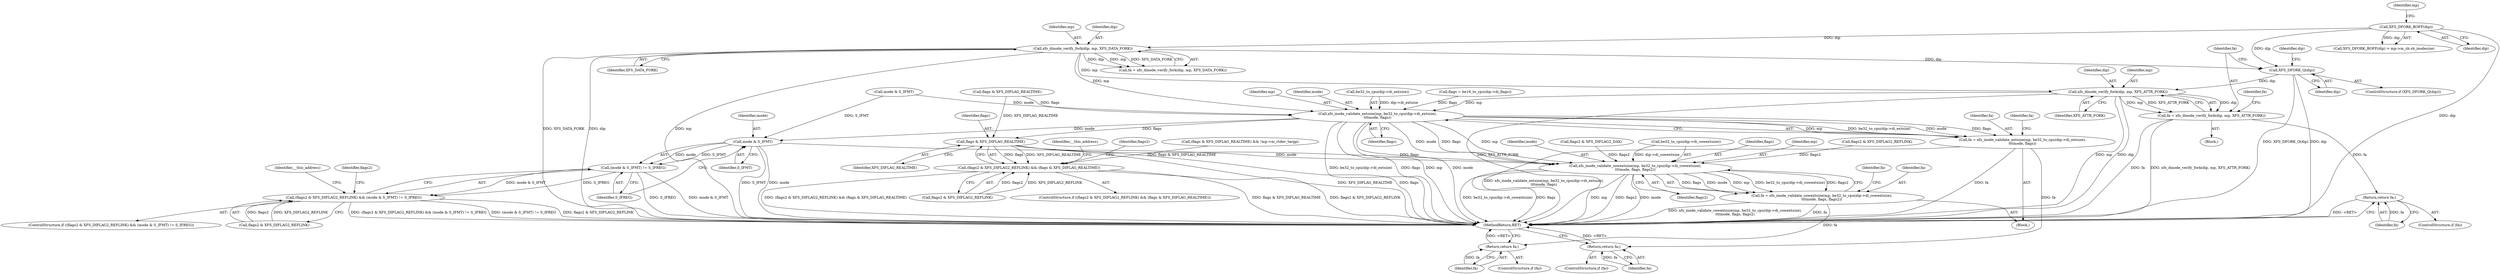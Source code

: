 digraph "0_linux_23fcb3340d033d9f081e21e6c12c2db7eaa541d3@pointer" {
"1000316" [label="(Call,xfs_dinode_verify_fork(dip, mp, XFS_ATTR_FORK))"];
"1000311" [label="(Call,XFS_DFORK_Q(dip))"];
"1000296" [label="(Call,xfs_dinode_verify_fork(dip, mp, XFS_DATA_FORK))"];
"1000245" [label="(Call,XFS_DFORK_BOFF(dip))"];
"1000314" [label="(Call,fa = xfs_dinode_verify_fork(dip, mp, XFS_ATTR_FORK))"];
"1000322" [label="(Return,return fa;)"];
"1000345" [label="(Call,xfs_inode_validate_extsize(mp, be32_to_cpu(dip->di_extsize),\n\t\t\tmode, flags))"];
"1000343" [label="(Call,fa = xfs_inode_validate_extsize(mp, be32_to_cpu(dip->di_extsize),\n\t\t\tmode, flags))"];
"1000355" [label="(Return,return fa;)"];
"1000392" [label="(Call,mode & S_IFMT)"];
"1000391" [label="(Call,(mode & S_IFMT) != S_IFREG)"];
"1000387" [label="(Call,(flags2 & XFS_DIFLAG2_REFLINK) && (mode & S_IFMT) != S_IFREG)"];
"1000420" [label="(Call,xfs_inode_validate_cowextsize(mp, be32_to_cpu(dip->di_cowextsize),\n\t\t\tmode, flags, flags2))"];
"1000418" [label="(Call,fa = xfs_inode_validate_cowextsize(mp, be32_to_cpu(dip->di_cowextsize),\n\t\t\tmode, flags, flags2))"];
"1000431" [label="(Return,return fa;)"];
"1000403" [label="(Call,flags & XFS_DIFLAG_REALTIME)"];
"1000399" [label="(Call,(flags2 & XFS_DIFLAG2_REFLINK) && (flags & XFS_DIFLAG_REALTIME))"];
"1000420" [label="(Call,xfs_inode_validate_cowextsize(mp, be32_to_cpu(dip->di_cowextsize),\n\t\t\tmode, flags, flags2))"];
"1000393" [label="(Identifier,mode)"];
"1000387" [label="(Call,(flags2 & XFS_DIFLAG2_REFLINK) && (mode & S_IFMT) != S_IFREG)"];
"1000317" [label="(Identifier,dip)"];
"1000246" [label="(Identifier,dip)"];
"1000344" [label="(Identifier,fa)"];
"1000418" [label="(Call,fa = xfs_inode_validate_cowextsize(mp, be32_to_cpu(dip->di_cowextsize),\n\t\t\tmode, flags, flags2))"];
"1000430" [label="(Identifier,fa)"];
"1000397" [label="(Identifier,__this_address)"];
"1000354" [label="(Identifier,fa)"];
"1000432" [label="(Identifier,fa)"];
"1000353" [label="(ControlStructure,if (fa))"];
"1000321" [label="(Identifier,fa)"];
"1000392" [label="(Call,mode & S_IFMT)"];
"1000426" [label="(Identifier,mode)"];
"1000435" [label="(MethodReturn,RET)"];
"1000403" [label="(Call,flags & XFS_DIFLAG_REALTIME)"];
"1000399" [label="(Call,(flags2 & XFS_DIFLAG2_REFLINK) && (flags & XFS_DIFLAG_REALTIME))"];
"1000411" [label="(Identifier,flags2)"];
"1000311" [label="(Call,XFS_DFORK_Q(dip))"];
"1000312" [label="(Identifier,dip)"];
"1000404" [label="(Identifier,flags)"];
"1000249" [label="(Identifier,mp)"];
"1000315" [label="(Identifier,fa)"];
"1000405" [label="(Identifier,XFS_DIFLAG_REALTIME)"];
"1000298" [label="(Identifier,mp)"];
"1000320" [label="(ControlStructure,if (fa))"];
"1000394" [label="(Identifier,S_IFMT)"];
"1000318" [label="(Identifier,mp)"];
"1000322" [label="(Return,return fa;)"];
"1000323" [label="(Identifier,fa)"];
"1000343" [label="(Call,fa = xfs_inode_validate_extsize(mp, be32_to_cpu(dip->di_extsize),\n\t\t\tmode, flags))"];
"1000296" [label="(Call,xfs_dinode_verify_fork(dip, mp, XFS_DATA_FORK))"];
"1000419" [label="(Identifier,fa)"];
"1000413" [label="(Call,flags2 & XFS_DIFLAG2_DAX)"];
"1000352" [label="(Identifier,flags)"];
"1000328" [label="(Identifier,dip)"];
"1000355" [label="(Return,return fa;)"];
"1000431" [label="(Return,return fa;)"];
"1000427" [label="(Identifier,flags)"];
"1000422" [label="(Call,be32_to_cpu(dip->di_cowextsize))"];
"1000118" [label="(Block,)"];
"1000313" [label="(Block,)"];
"1000316" [label="(Call,xfs_dinode_verify_fork(dip, mp, XFS_ATTR_FORK))"];
"1000346" [label="(Identifier,mp)"];
"1000351" [label="(Identifier,mode)"];
"1000347" [label="(Call,be32_to_cpu(dip->di_extsize))"];
"1000294" [label="(Call,fa = xfs_dinode_verify_fork(dip, mp, XFS_DATA_FORK))"];
"1000263" [label="(Call,(flags & XFS_DIFLAG_REALTIME) && !mp->m_rtdev_targp)"];
"1000297" [label="(Identifier,dip)"];
"1000386" [label="(ControlStructure,if ((flags2 & XFS_DIFLAG2_REFLINK) && (mode & S_IFMT) != S_IFREG))"];
"1000299" [label="(Identifier,XFS_DATA_FORK)"];
"1000421" [label="(Identifier,mp)"];
"1000407" [label="(Identifier,__this_address)"];
"1000245" [label="(Call,XFS_DFORK_BOFF(dip))"];
"1000356" [label="(Identifier,fa)"];
"1000254" [label="(Call,flags = be16_to_cpu(dip->di_flags))"];
"1000398" [label="(ControlStructure,if ((flags2 & XFS_DIFLAG2_REFLINK) && (flags & XFS_DIFLAG_REALTIME)))"];
"1000429" [label="(ControlStructure,if (fa))"];
"1000395" [label="(Identifier,S_IFREG)"];
"1000391" [label="(Call,(mode & S_IFMT) != S_IFREG)"];
"1000410" [label="(Call,flags2 & XFS_DIFLAG2_REFLINK)"];
"1000345" [label="(Call,xfs_inode_validate_extsize(mp, be32_to_cpu(dip->di_extsize),\n\t\t\tmode, flags))"];
"1000310" [label="(ControlStructure,if (XFS_DFORK_Q(dip)))"];
"1000264" [label="(Call,flags & XFS_DIFLAG_REALTIME)"];
"1000319" [label="(Identifier,XFS_ATTR_FORK)"];
"1000314" [label="(Call,fa = xfs_dinode_verify_fork(dip, mp, XFS_ATTR_FORK))"];
"1000388" [label="(Call,flags2 & XFS_DIFLAG2_REFLINK)"];
"1000428" [label="(Identifier,flags2)"];
"1000400" [label="(Call,flags2 & XFS_DIFLAG2_REFLINK)"];
"1000401" [label="(Identifier,flags2)"];
"1000244" [label="(Call,XFS_DFORK_BOFF(dip) > mp->m_sb.sb_inodesize)"];
"1000274" [label="(Call,mode & S_IFMT)"];
"1000316" -> "1000314"  [label="AST: "];
"1000316" -> "1000319"  [label="CFG: "];
"1000317" -> "1000316"  [label="AST: "];
"1000318" -> "1000316"  [label="AST: "];
"1000319" -> "1000316"  [label="AST: "];
"1000314" -> "1000316"  [label="CFG: "];
"1000316" -> "1000435"  [label="DDG: mp"];
"1000316" -> "1000435"  [label="DDG: XFS_ATTR_FORK"];
"1000316" -> "1000435"  [label="DDG: dip"];
"1000316" -> "1000314"  [label="DDG: dip"];
"1000316" -> "1000314"  [label="DDG: mp"];
"1000316" -> "1000314"  [label="DDG: XFS_ATTR_FORK"];
"1000311" -> "1000316"  [label="DDG: dip"];
"1000296" -> "1000316"  [label="DDG: mp"];
"1000316" -> "1000345"  [label="DDG: mp"];
"1000311" -> "1000310"  [label="AST: "];
"1000311" -> "1000312"  [label="CFG: "];
"1000312" -> "1000311"  [label="AST: "];
"1000315" -> "1000311"  [label="CFG: "];
"1000328" -> "1000311"  [label="CFG: "];
"1000311" -> "1000435"  [label="DDG: dip"];
"1000311" -> "1000435"  [label="DDG: XFS_DFORK_Q(dip)"];
"1000296" -> "1000311"  [label="DDG: dip"];
"1000245" -> "1000311"  [label="DDG: dip"];
"1000296" -> "1000294"  [label="AST: "];
"1000296" -> "1000299"  [label="CFG: "];
"1000297" -> "1000296"  [label="AST: "];
"1000298" -> "1000296"  [label="AST: "];
"1000299" -> "1000296"  [label="AST: "];
"1000294" -> "1000296"  [label="CFG: "];
"1000296" -> "1000435"  [label="DDG: mp"];
"1000296" -> "1000435"  [label="DDG: XFS_DATA_FORK"];
"1000296" -> "1000435"  [label="DDG: dip"];
"1000296" -> "1000294"  [label="DDG: dip"];
"1000296" -> "1000294"  [label="DDG: mp"];
"1000296" -> "1000294"  [label="DDG: XFS_DATA_FORK"];
"1000245" -> "1000296"  [label="DDG: dip"];
"1000296" -> "1000345"  [label="DDG: mp"];
"1000245" -> "1000244"  [label="AST: "];
"1000245" -> "1000246"  [label="CFG: "];
"1000246" -> "1000245"  [label="AST: "];
"1000249" -> "1000245"  [label="CFG: "];
"1000245" -> "1000435"  [label="DDG: dip"];
"1000245" -> "1000244"  [label="DDG: dip"];
"1000314" -> "1000313"  [label="AST: "];
"1000315" -> "1000314"  [label="AST: "];
"1000321" -> "1000314"  [label="CFG: "];
"1000314" -> "1000435"  [label="DDG: fa"];
"1000314" -> "1000435"  [label="DDG: xfs_dinode_verify_fork(dip, mp, XFS_ATTR_FORK)"];
"1000314" -> "1000322"  [label="DDG: fa"];
"1000322" -> "1000320"  [label="AST: "];
"1000322" -> "1000323"  [label="CFG: "];
"1000323" -> "1000322"  [label="AST: "];
"1000435" -> "1000322"  [label="CFG: "];
"1000322" -> "1000435"  [label="DDG: <RET>"];
"1000323" -> "1000322"  [label="DDG: fa"];
"1000345" -> "1000343"  [label="AST: "];
"1000345" -> "1000352"  [label="CFG: "];
"1000346" -> "1000345"  [label="AST: "];
"1000347" -> "1000345"  [label="AST: "];
"1000351" -> "1000345"  [label="AST: "];
"1000352" -> "1000345"  [label="AST: "];
"1000343" -> "1000345"  [label="CFG: "];
"1000345" -> "1000435"  [label="DDG: mode"];
"1000345" -> "1000435"  [label="DDG: be32_to_cpu(dip->di_extsize)"];
"1000345" -> "1000435"  [label="DDG: flags"];
"1000345" -> "1000435"  [label="DDG: mp"];
"1000345" -> "1000343"  [label="DDG: mp"];
"1000345" -> "1000343"  [label="DDG: be32_to_cpu(dip->di_extsize)"];
"1000345" -> "1000343"  [label="DDG: mode"];
"1000345" -> "1000343"  [label="DDG: flags"];
"1000347" -> "1000345"  [label="DDG: dip->di_extsize"];
"1000274" -> "1000345"  [label="DDG: mode"];
"1000254" -> "1000345"  [label="DDG: flags"];
"1000264" -> "1000345"  [label="DDG: flags"];
"1000345" -> "1000392"  [label="DDG: mode"];
"1000345" -> "1000403"  [label="DDG: flags"];
"1000345" -> "1000420"  [label="DDG: mp"];
"1000345" -> "1000420"  [label="DDG: mode"];
"1000345" -> "1000420"  [label="DDG: flags"];
"1000343" -> "1000118"  [label="AST: "];
"1000344" -> "1000343"  [label="AST: "];
"1000354" -> "1000343"  [label="CFG: "];
"1000343" -> "1000435"  [label="DDG: fa"];
"1000343" -> "1000435"  [label="DDG: xfs_inode_validate_extsize(mp, be32_to_cpu(dip->di_extsize),\n\t\t\tmode, flags)"];
"1000343" -> "1000355"  [label="DDG: fa"];
"1000355" -> "1000353"  [label="AST: "];
"1000355" -> "1000356"  [label="CFG: "];
"1000356" -> "1000355"  [label="AST: "];
"1000435" -> "1000355"  [label="CFG: "];
"1000355" -> "1000435"  [label="DDG: <RET>"];
"1000356" -> "1000355"  [label="DDG: fa"];
"1000392" -> "1000391"  [label="AST: "];
"1000392" -> "1000394"  [label="CFG: "];
"1000393" -> "1000392"  [label="AST: "];
"1000394" -> "1000392"  [label="AST: "];
"1000395" -> "1000392"  [label="CFG: "];
"1000392" -> "1000435"  [label="DDG: S_IFMT"];
"1000392" -> "1000435"  [label="DDG: mode"];
"1000392" -> "1000391"  [label="DDG: mode"];
"1000392" -> "1000391"  [label="DDG: S_IFMT"];
"1000274" -> "1000392"  [label="DDG: S_IFMT"];
"1000392" -> "1000420"  [label="DDG: mode"];
"1000391" -> "1000387"  [label="AST: "];
"1000391" -> "1000395"  [label="CFG: "];
"1000395" -> "1000391"  [label="AST: "];
"1000387" -> "1000391"  [label="CFG: "];
"1000391" -> "1000435"  [label="DDG: mode & S_IFMT"];
"1000391" -> "1000435"  [label="DDG: S_IFREG"];
"1000391" -> "1000387"  [label="DDG: mode & S_IFMT"];
"1000391" -> "1000387"  [label="DDG: S_IFREG"];
"1000387" -> "1000386"  [label="AST: "];
"1000387" -> "1000388"  [label="CFG: "];
"1000388" -> "1000387"  [label="AST: "];
"1000397" -> "1000387"  [label="CFG: "];
"1000401" -> "1000387"  [label="CFG: "];
"1000387" -> "1000435"  [label="DDG: flags2 & XFS_DIFLAG2_REFLINK"];
"1000387" -> "1000435"  [label="DDG: (flags2 & XFS_DIFLAG2_REFLINK) && (mode & S_IFMT) != S_IFREG"];
"1000387" -> "1000435"  [label="DDG: (mode & S_IFMT) != S_IFREG"];
"1000388" -> "1000387"  [label="DDG: flags2"];
"1000388" -> "1000387"  [label="DDG: XFS_DIFLAG2_REFLINK"];
"1000420" -> "1000418"  [label="AST: "];
"1000420" -> "1000428"  [label="CFG: "];
"1000421" -> "1000420"  [label="AST: "];
"1000422" -> "1000420"  [label="AST: "];
"1000426" -> "1000420"  [label="AST: "];
"1000427" -> "1000420"  [label="AST: "];
"1000428" -> "1000420"  [label="AST: "];
"1000418" -> "1000420"  [label="CFG: "];
"1000420" -> "1000435"  [label="DDG: flags2"];
"1000420" -> "1000435"  [label="DDG: flags"];
"1000420" -> "1000435"  [label="DDG: mode"];
"1000420" -> "1000435"  [label="DDG: be32_to_cpu(dip->di_cowextsize)"];
"1000420" -> "1000435"  [label="DDG: mp"];
"1000420" -> "1000418"  [label="DDG: flags"];
"1000420" -> "1000418"  [label="DDG: mode"];
"1000420" -> "1000418"  [label="DDG: mp"];
"1000420" -> "1000418"  [label="DDG: be32_to_cpu(dip->di_cowextsize)"];
"1000420" -> "1000418"  [label="DDG: flags2"];
"1000422" -> "1000420"  [label="DDG: dip->di_cowextsize"];
"1000403" -> "1000420"  [label="DDG: flags"];
"1000410" -> "1000420"  [label="DDG: flags2"];
"1000413" -> "1000420"  [label="DDG: flags2"];
"1000418" -> "1000118"  [label="AST: "];
"1000419" -> "1000418"  [label="AST: "];
"1000430" -> "1000418"  [label="CFG: "];
"1000418" -> "1000435"  [label="DDG: xfs_inode_validate_cowextsize(mp, be32_to_cpu(dip->di_cowextsize),\n\t\t\tmode, flags, flags2)"];
"1000418" -> "1000435"  [label="DDG: fa"];
"1000418" -> "1000431"  [label="DDG: fa"];
"1000431" -> "1000429"  [label="AST: "];
"1000431" -> "1000432"  [label="CFG: "];
"1000432" -> "1000431"  [label="AST: "];
"1000435" -> "1000431"  [label="CFG: "];
"1000431" -> "1000435"  [label="DDG: <RET>"];
"1000432" -> "1000431"  [label="DDG: fa"];
"1000403" -> "1000399"  [label="AST: "];
"1000403" -> "1000405"  [label="CFG: "];
"1000404" -> "1000403"  [label="AST: "];
"1000405" -> "1000403"  [label="AST: "];
"1000399" -> "1000403"  [label="CFG: "];
"1000403" -> "1000435"  [label="DDG: XFS_DIFLAG_REALTIME"];
"1000403" -> "1000435"  [label="DDG: flags"];
"1000403" -> "1000399"  [label="DDG: flags"];
"1000403" -> "1000399"  [label="DDG: XFS_DIFLAG_REALTIME"];
"1000264" -> "1000403"  [label="DDG: XFS_DIFLAG_REALTIME"];
"1000399" -> "1000398"  [label="AST: "];
"1000399" -> "1000400"  [label="CFG: "];
"1000400" -> "1000399"  [label="AST: "];
"1000407" -> "1000399"  [label="CFG: "];
"1000411" -> "1000399"  [label="CFG: "];
"1000399" -> "1000435"  [label="DDG: flags & XFS_DIFLAG_REALTIME"];
"1000399" -> "1000435"  [label="DDG: flags2 & XFS_DIFLAG2_REFLINK"];
"1000399" -> "1000435"  [label="DDG: (flags2 & XFS_DIFLAG2_REFLINK) && (flags & XFS_DIFLAG_REALTIME)"];
"1000400" -> "1000399"  [label="DDG: flags2"];
"1000400" -> "1000399"  [label="DDG: XFS_DIFLAG2_REFLINK"];
"1000263" -> "1000399"  [label="DDG: flags & XFS_DIFLAG_REALTIME"];
}
